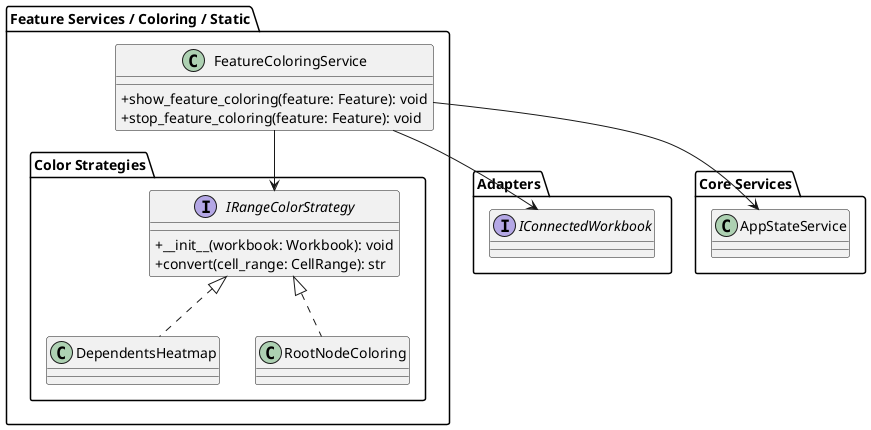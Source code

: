 @startuml
skinparam classAttributeIconSize 0

' === FEATURE SERVICES PACKAGE ===
package "Feature Services / Coloring / Static" {
    class FeatureColoringService {
        + show_feature_coloring(feature: Feature): void
        + stop_feature_coloring(feature: Feature): void
    }

    package "Color Strategies" {
        interface IRangeColorStrategy {
            + __init__(workbook: Workbook): void
            + convert(cell_range: CellRange): str
        }
        class DependentsHeatmap
        class RootNodeColoring

        DependentsHeatmap .up.|> IRangeColorStrategy
        RootNodeColoring .up.|> IRangeColorStrategy
        FeatureColoringService --> IRangeColorStrategy
    }
}

' === ADAPTERS ===
package "Adapters" {
    interface IConnectedWorkbook {
    }
}

' === CORE SERVICES ===
package "Core Services" {
    class AppStateService
}

' === DEPENDENCIES ===
FeatureColoringService --> AppStateService
FeatureColoringService --> IConnectedWorkbook

@enduml
